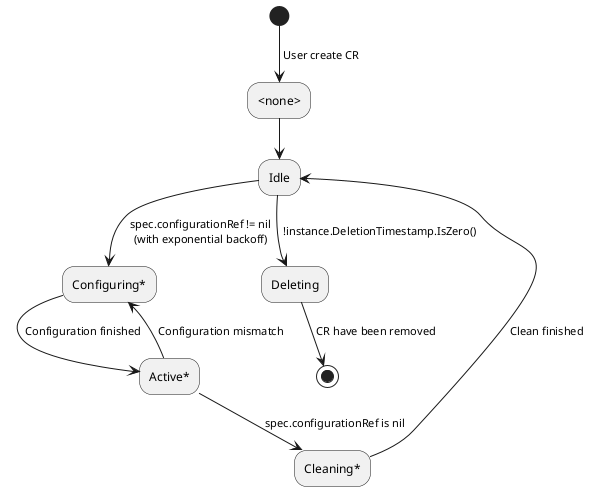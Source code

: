 @startuml state

(*) --> [ User create CR ] "<none>"

"<none>" --> "Idle"

"Idle" --> [ spec.configurationRef != nil\n (with exponential backoff)] "Configuring*"
"Idle" --> [ !instance.DeletionTimestamp.IsZero() ] "Deleting"

"Configuring*" --> [ Configuration finished ] "Active*"

"Active*" --> [ Configuration mismatch ] "Configuring*"
"Active*" --> [ spec.configurationRef is nil ] "Cleaning*"

"Cleaning*" --> [ Clean finished ] "Idle"

"Deleting" --> [ CR have been removed ] (*)

@enduml
